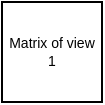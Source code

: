 <mxfile version="21.6.3" type="github">
  <diagram name="Page-1" id="2YBvvXClWsGukQMizWep">
    <mxGraphModel dx="834" dy="543" grid="1" gridSize="10" guides="1" tooltips="1" connect="1" arrows="1" fold="1" page="1" pageScale="1" pageWidth="827" pageHeight="1169" math="0" shadow="0">
      <root>
        <mxCell id="0" />
        <mxCell id="1" parent="0" />
        <mxCell id="ysqjjSb5tepzdiBI0oHy-31" value="&lt;p style=&quot;font-size: 7px;&quot;&gt;Matrix of view 1&lt;br style=&quot;font-size: 7px;&quot;&gt;&lt;/p&gt;" style="rounded=0;whiteSpace=wrap;html=1;fontSize=7;" vertex="1" parent="1">
          <mxGeometry x="40" y="130" width="50" height="50" as="geometry" />
        </mxCell>
      </root>
    </mxGraphModel>
  </diagram>
</mxfile>
